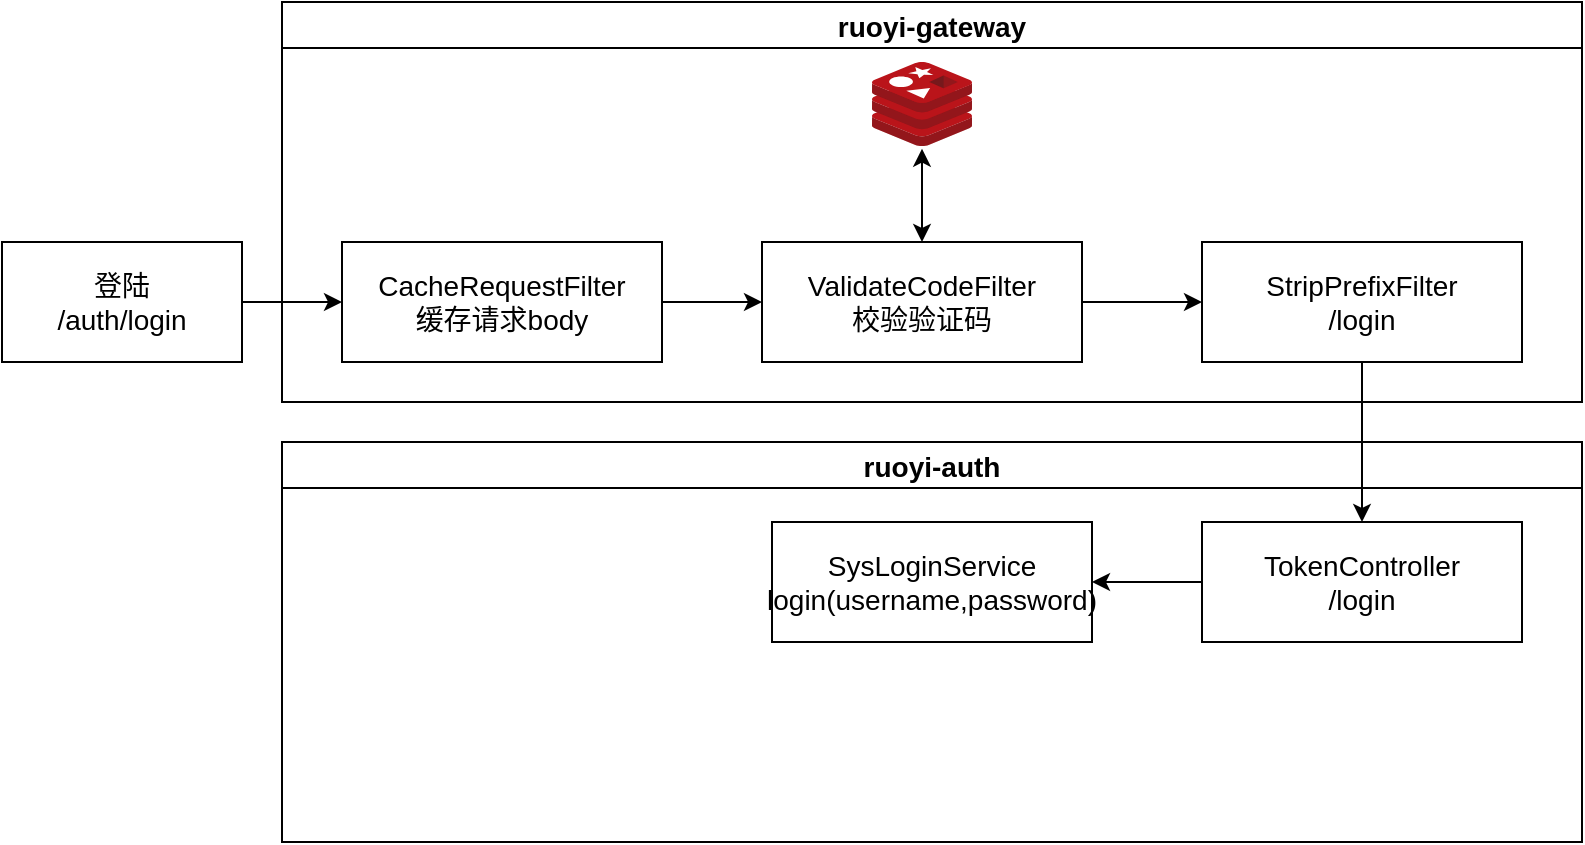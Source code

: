 <mxfile version="16.5.6" type="github">
  <diagram id="h0-ubqh-4Q6Teegiy32y" name="第 1 页">
    <mxGraphModel dx="942" dy="719" grid="1" gridSize="10" guides="1" tooltips="1" connect="1" arrows="1" fold="1" page="1" pageScale="1" pageWidth="1169" pageHeight="827" math="0" shadow="0">
      <root>
        <mxCell id="0" />
        <mxCell id="1" parent="0" />
        <mxCell id="Ia8lxOgM1TmryvwdhqaB-3" value="" style="edgeStyle=orthogonalEdgeStyle;rounded=0;orthogonalLoop=1;jettySize=auto;html=1;fontSize=14;" edge="1" parent="1" source="Ia8lxOgM1TmryvwdhqaB-1" target="Ia8lxOgM1TmryvwdhqaB-2">
          <mxGeometry relative="1" as="geometry" />
        </mxCell>
        <mxCell id="Ia8lxOgM1TmryvwdhqaB-1" value="登陆&lt;br style=&quot;font-size: 14px;&quot;&gt;/auth/login" style="rounded=0;whiteSpace=wrap;html=1;fontSize=14;" vertex="1" parent="1">
          <mxGeometry x="40" y="200" width="120" height="60" as="geometry" />
        </mxCell>
        <mxCell id="Ia8lxOgM1TmryvwdhqaB-12" value="ruoyi-gateway" style="swimlane;fontSize=14;" vertex="1" parent="1">
          <mxGeometry x="180" y="80" width="650" height="200" as="geometry" />
        </mxCell>
        <mxCell id="Ia8lxOgM1TmryvwdhqaB-2" value="CacheRequestFilter&lt;br&gt;缓存请求body" style="rounded=0;whiteSpace=wrap;html=1;fontSize=14;" vertex="1" parent="Ia8lxOgM1TmryvwdhqaB-12">
          <mxGeometry x="30" y="120" width="160" height="60" as="geometry" />
        </mxCell>
        <mxCell id="Ia8lxOgM1TmryvwdhqaB-4" value="ValidateCodeFilter&lt;br&gt;校验验证码" style="rounded=0;whiteSpace=wrap;html=1;fontSize=14;" vertex="1" parent="Ia8lxOgM1TmryvwdhqaB-12">
          <mxGeometry x="240" y="120" width="160" height="60" as="geometry" />
        </mxCell>
        <mxCell id="Ia8lxOgM1TmryvwdhqaB-5" value="" style="edgeStyle=orthogonalEdgeStyle;rounded=0;orthogonalLoop=1;jettySize=auto;html=1;fontSize=14;" edge="1" parent="Ia8lxOgM1TmryvwdhqaB-12" source="Ia8lxOgM1TmryvwdhqaB-2" target="Ia8lxOgM1TmryvwdhqaB-4">
          <mxGeometry relative="1" as="geometry" />
        </mxCell>
        <mxCell id="Ia8lxOgM1TmryvwdhqaB-7" value="" style="sketch=0;aspect=fixed;html=1;points=[];align=center;image;fontSize=12;image=img/lib/mscae/Cache_Redis_Product.svg;" vertex="1" parent="Ia8lxOgM1TmryvwdhqaB-12">
          <mxGeometry x="295" y="30" width="50" height="42" as="geometry" />
        </mxCell>
        <mxCell id="Ia8lxOgM1TmryvwdhqaB-8" style="edgeStyle=orthogonalEdgeStyle;rounded=0;orthogonalLoop=1;jettySize=auto;html=1;entryX=0.5;entryY=1.032;entryDx=0;entryDy=0;entryPerimeter=0;fontSize=14;startArrow=classic;startFill=1;" edge="1" parent="Ia8lxOgM1TmryvwdhqaB-12" source="Ia8lxOgM1TmryvwdhqaB-4" target="Ia8lxOgM1TmryvwdhqaB-7">
          <mxGeometry relative="1" as="geometry" />
        </mxCell>
        <mxCell id="Ia8lxOgM1TmryvwdhqaB-9" value="StripPrefixFilter&lt;br&gt;/login" style="rounded=0;whiteSpace=wrap;html=1;fontSize=14;" vertex="1" parent="Ia8lxOgM1TmryvwdhqaB-12">
          <mxGeometry x="460" y="120" width="160" height="60" as="geometry" />
        </mxCell>
        <mxCell id="Ia8lxOgM1TmryvwdhqaB-10" value="" style="edgeStyle=orthogonalEdgeStyle;rounded=0;orthogonalLoop=1;jettySize=auto;html=1;fontSize=14;startArrow=none;startFill=0;" edge="1" parent="Ia8lxOgM1TmryvwdhqaB-12" source="Ia8lxOgM1TmryvwdhqaB-4" target="Ia8lxOgM1TmryvwdhqaB-9">
          <mxGeometry relative="1" as="geometry" />
        </mxCell>
        <mxCell id="Ia8lxOgM1TmryvwdhqaB-16" value="" style="edgeStyle=orthogonalEdgeStyle;rounded=0;orthogonalLoop=1;jettySize=auto;html=1;fontSize=14;startArrow=none;startFill=0;" edge="1" parent="1" source="Ia8lxOgM1TmryvwdhqaB-13" target="Ia8lxOgM1TmryvwdhqaB-15">
          <mxGeometry relative="1" as="geometry" />
        </mxCell>
        <mxCell id="Ia8lxOgM1TmryvwdhqaB-13" value="TokenController&lt;br&gt;/login" style="rounded=0;whiteSpace=wrap;html=1;fontSize=14;" vertex="1" parent="1">
          <mxGeometry x="640" y="340" width="160" height="60" as="geometry" />
        </mxCell>
        <mxCell id="Ia8lxOgM1TmryvwdhqaB-15" value="SysLoginService&lt;br&gt;login(username,password)" style="rounded=0;whiteSpace=wrap;html=1;fontSize=14;" vertex="1" parent="1">
          <mxGeometry x="425" y="340" width="160" height="60" as="geometry" />
        </mxCell>
        <mxCell id="Ia8lxOgM1TmryvwdhqaB-25" value="ruoyi-auth" style="swimlane;fontSize=14;" vertex="1" parent="1">
          <mxGeometry x="180" y="300" width="650" height="200" as="geometry" />
        </mxCell>
        <mxCell id="Ia8lxOgM1TmryvwdhqaB-14" value="" style="edgeStyle=orthogonalEdgeStyle;rounded=0;orthogonalLoop=1;jettySize=auto;html=1;fontSize=14;startArrow=none;startFill=0;" edge="1" parent="1" source="Ia8lxOgM1TmryvwdhqaB-9" target="Ia8lxOgM1TmryvwdhqaB-13">
          <mxGeometry relative="1" as="geometry" />
        </mxCell>
      </root>
    </mxGraphModel>
  </diagram>
</mxfile>
